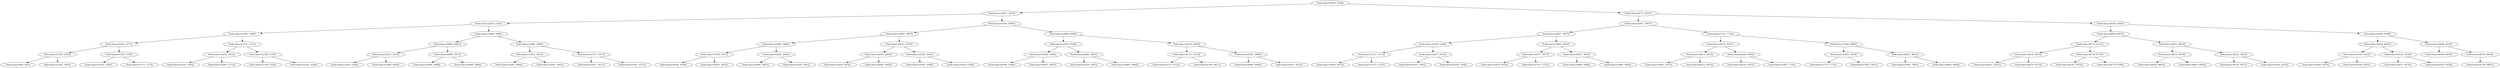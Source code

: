 digraph G{
1040079319 [label="Node{data=[5038, 5038]}"]
1040079319 -> 468238626
468238626 [label="Node{data=[3607, 3625]}"]
468238626 -> 1560844138
1560844138 [label="Node{data=[2243, 2243]}"]
1560844138 -> 1503844182
1503844182 [label="Node{data=[1589, 1589]}"]
1503844182 -> 375201108
375201108 [label="Node{data=[1454, 1471]}"]
375201108 -> 1273048940
1273048940 [label="Node{data=[1003, 1003]}"]
1273048940 -> 1389056701
1389056701 [label="Node{data=[993, 993]}"]
1273048940 -> 488388565
488388565 [label="Node{data=[1443, 1443]}"]
375201108 -> 1666530975
1666530975 [label="Node{data=[1559, 1559]}"]
1666530975 -> 562952150
562952150 [label="Node{data=[1520, 1520]}"]
1666530975 -> 693831648
693831648 [label="Node{data=[1573, 1573]}"]
1503844182 -> 1426407297
1426407297 [label="Node{data=[2152, 2152]}"]
1426407297 -> 535708280
535708280 [label="Node{data=[1653, 1653]}"]
535708280 -> 1360209172
1360209172 [label="Node{data=[1624, 1624]}"]
535708280 -> 545672401
545672401 [label="Node{data=[2093, 2112]}"]
1426407297 -> 1552127607
1552127607 [label="Node{data=[2180, 2195]}"]
1552127607 -> 831775261
831775261 [label="Node{data=[2154, 2154]}"]
1552127607 -> 2036353726
2036353726 [label="Node{data=[2220, 2236]}"]
1560844138 -> 1796366727
1796366727 [label="Node{data=[2980, 3008]}"]
1796366727 -> 727868092
727868092 [label="Node{data=[2862, 2862]}"]
727868092 -> 97517255
97517255 [label="Node{data=[2414, 2414]}"]
97517255 -> 2122408314
2122408314 [label="Node{data=[2260, 2260]}"]
97517255 -> 115816820
115816820 [label="Node{data=[2449, 2449]}"]
727868092 -> 1042865302
1042865302 [label="Node{data=[2896, 2921]}"]
1042865302 -> 1156260946
1156260946 [label="Node{data=[2886, 2886]}"]
1042865302 -> 831784708
831784708 [label="Node{data=[2969, 2969]}"]
1796366727 -> 235386075
235386075 [label="Node{data=[3098, 3098]}"]
235386075 -> 1991443937
1991443937 [label="Node{data=[3052, 3053]}"]
1991443937 -> 1810327249
1810327249 [label="Node{data=[3046, 3046]}"]
1991443937 -> 2061164686
2061164686 [label="Node{data=[3091, 3091]}"]
235386075 -> 1237856866
1237856866 [label="Node{data=[3517, 3517]}"]
1237856866 -> 658156215
658156215 [label="Node{data=[3437, 3437]}"]
1237856866 -> 2008781167
2008781167 [label="Node{data=[3561, 3571]}"]
468238626 -> 1514721670
1514721670 [label="Node{data=[4344, 4344]}"]
1514721670 -> 1377543055
1377543055 [label="Node{data=[3969, 3987]}"]
1377543055 -> 545707113
545707113 [label="Node{data=[3846, 3846]}"]
545707113 -> 186456575
186456575 [label="Node{data=[3799, 3811]}"]
186456575 -> 398802427
398802427 [label="Node{data=[3638, 3638]}"]
186456575 -> 407757655
407757655 [label="Node{data=[3819, 3819]}"]
545707113 -> 251546027
251546027 [label="Node{data=[3920, 3920]}"]
251546027 -> 1842314090
1842314090 [label="Node{data=[3890, 3901]}"]
251546027 -> 1406904781
1406904781 [label="Node{data=[3926, 3941]}"]
1377543055 -> 612089786
612089786 [label="Node{data=[4167, 4167]}"]
612089786 -> 1479809423
1479809423 [label="Node{data=[4055, 4055]}"]
1479809423 -> 1320566216
1320566216 [label="Node{data=[4016, 4016]}"]
1479809423 -> 1076715538
1076715538 [label="Node{data=[4085, 4095]}"]
612089786 -> 961708482
961708482 [label="Node{data=[4228, 4244]}"]
961708482 -> 1104285446
1104285446 [label="Node{data=[4190, 4190]}"]
961708482 -> 1047868041
1047868041 [label="Node{data=[4291, 4308]}"]
1514721670 -> 359917733
359917733 [label="Node{data=[4699, 4699]}"]
359917733 -> 939665240
939665240 [label="Node{data=[4509, 4509]}"]
939665240 -> 1777972577
1777972577 [label="Node{data=[4429, 4446]}"]
1777972577 -> 2123309997
2123309997 [label="Node{data=[4360, 4398]}"]
1777972577 -> 1949551129
1949551129 [label="Node{data=[4497, 4497]}"]
939665240 -> 1562516256
1562516256 [label="Node{data=[4662, 4662]}"]
1562516256 -> 2044002136
2044002136 [label="Node{data=[4539, 4561]}"]
1562516256 -> 2126592388
2126592388 [label="Node{data=[4669, 4669]}"]
359917733 -> 340285255
340285255 [label="Node{data=[4870, 4870]}"]
340285255 -> 1509860853
1509860853 [label="Node{data=[4721, 4752]}"]
1509860853 -> 126791597
126791597 [label="Node{data=[4715, 4715]}"]
1509860853 -> 1895082945
1895082945 [label="Node{data=[4780, 4811]}"]
340285255 -> 651176183
651176183 [label="Node{data=[4932, 4980]}"]
651176183 -> 170782933
170782933 [label="Node{data=[4909, 4909]}"]
651176183 -> 2016200186
2016200186 [label="Node{data=[5013, 5032]}"]
1040079319 -> 768856989
768856989 [label="Node{data=[8172, 8181]}"]
768856989 -> 182698304
182698304 [label="Node{data=[5907, 5907]}"]
182698304 -> 1865233297
1865233297 [label="Node{data=[5607, 5607]}"]
1865233297 -> 1907370139
1907370139 [label="Node{data=[5166, 5166]}"]
1907370139 -> 1120682507
1120682507 [label="Node{data=[5111, 5111]}"]
1120682507 -> 1446081235
1446081235 [label="Node{data=[5064, 5073]}"]
1120682507 -> 1350984255
1350984255 [label="Node{data=[5153, 5153]}"]
1907370139 -> 537033796
537033796 [label="Node{data=[5437, 5437]}"]
537033796 -> 8302165
8302165 [label="Node{data=[5181, 5181]}"]
537033796 -> 1568990051
1568990051 [label="Node{data=[5536, 5548]}"]
1865233297 -> 1055974774
1055974774 [label="Node{data=[5803, 5803]}"]
1055974774 -> 228806320
228806320 [label="Node{data=[5677, 5677]}"]
228806320 -> 2019181911
2019181911 [label="Node{data=[5674, 5674]}"]
228806320 -> 46087876
46087876 [label="Node{data=[5751, 5752]}"]
1055974774 -> 995991728
995991728 [label="Node{data=[5847, 5847]}"]
995991728 -> 748466085
748466085 [label="Node{data=[5808, 5808]}"]
995991728 -> 113653660
113653660 [label="Node{data=[5900, 5900]}"]
182698304 -> 2113171614
2113171614 [label="Node{data=[7743, 7743]}"]
2113171614 -> 737810352
737810352 [label="Node{data=[6191, 6191]}"]
737810352 -> 1649566957
1649566957 [label="Node{data=[6015, 6015]}"]
1649566957 -> 1436538348
1436538348 [label="Node{data=[5961, 5971]}"]
1649566957 -> 196161345
196161345 [label="Node{data=[6022, 6052]}"]
737810352 -> 1888353808
1888353808 [label="Node{data=[6280, 6280]}"]
1888353808 -> 25790944
25790944 [label="Node{data=[6234, 6247]}"]
1888353808 -> 705825928
705825928 [label="Node{data=[7697, 7716]}"]
2113171614 -> 677115308
677115308 [label="Node{data=[7864, 7864]}"]
677115308 -> 926544841
926544841 [label="Node{data=[7824, 7824]}"]
926544841 -> 2058533447
2058533447 [label="Node{data=[7775, 7775]}"]
926544841 -> 1090424789
1090424789 [label="Node{data=[7835, 7851]}"]
677115308 -> 939517171
939517171 [label="Node{data=[8025, 8061]}"]
939517171 -> 1335946878
1335946878 [label="Node{data=[7981, 7981]}"]
939517171 -> 539952463
539952463 [label="Node{data=[8092, 8099]}"]
768856989 -> 337360568
337360568 [label="Node{data=[9244, 9260]}"]
337360568 -> 1552617652
1552617652 [label="Node{data=[8816, 8827]}"]
1552617652 -> 336647749
336647749 [label="Node{data=[8710, 8710]}"]
336647749 -> 1288547573
1288547573 [label="Node{data=[8225, 8225]}"]
1288547573 -> 95055266
95055266 [label="Node{data=[8221, 8221]}"]
1288547573 -> 27317011
27317011 [label="Node{data=[8370, 8373]}"]
336647749 -> 328241052
328241052 [label="Node{data=[8776, 8776]}"]
328241052 -> 849031967
849031967 [label="Node{data=[8741, 8753]}"]
328241052 -> 1678413715
1678413715 [label="Node{data=[8779, 8780]}"]
1552617652 -> 1664479306
1664479306 [label="Node{data=[8953, 8953]}"]
1664479306 -> 1959690207
1959690207 [label="Node{data=[8876, 8876]}"]
1959690207 -> 522631570
522631570 [label="Node{data=[8834, 8845]}"]
1959690207 -> 794872818
794872818 [label="Node{data=[8903, 8903]}"]
1664479306 -> 1662765556
1662765556 [label="Node{data=[9202, 9202]}"]
1662765556 -> 1680634575
1680634575 [label="Node{data=[9136, 9157]}"]
1662765556 -> 1315749361
1315749361 [label="Node{data=[9224, 9224]}"]
337360568 -> 1744486549
1744486549 [label="Node{data=[9568, 9584]}"]
1744486549 -> 1511256567
1511256567 [label="Node{data=[9424, 9424]}"]
1511256567 -> 1571707504
1571707504 [label="Node{data=[9305, 9324]}"]
1571707504 -> 1988556545
1988556545 [label="Node{data=[9265, 9276]}"]
1571707504 -> 1204383532
1204383532 [label="Node{data=[9344, 9397]}"]
1511256567 -> 34644587
34644587 [label="Node{data=[9519, 9519]}"]
34644587 -> 767694211
767694211 [label="Node{data=[9475, 9476]}"]
34644587 -> 1824379333
1824379333 [label="Node{data=[9554, 9554]}"]
1744486549 -> 1619092337
1619092337 [label="Node{data=[9608, 9619]}"]
1619092337 -> 1736804080
1736804080 [label="Node{data=[9589, 9605]}"]
1619092337 -> 1524038030
1524038030 [label="Node{data=[9670, 9670]}"]
1524038030 -> 1483155688
1483155688 [label="Node{data=[9738, 9867]}"]
}